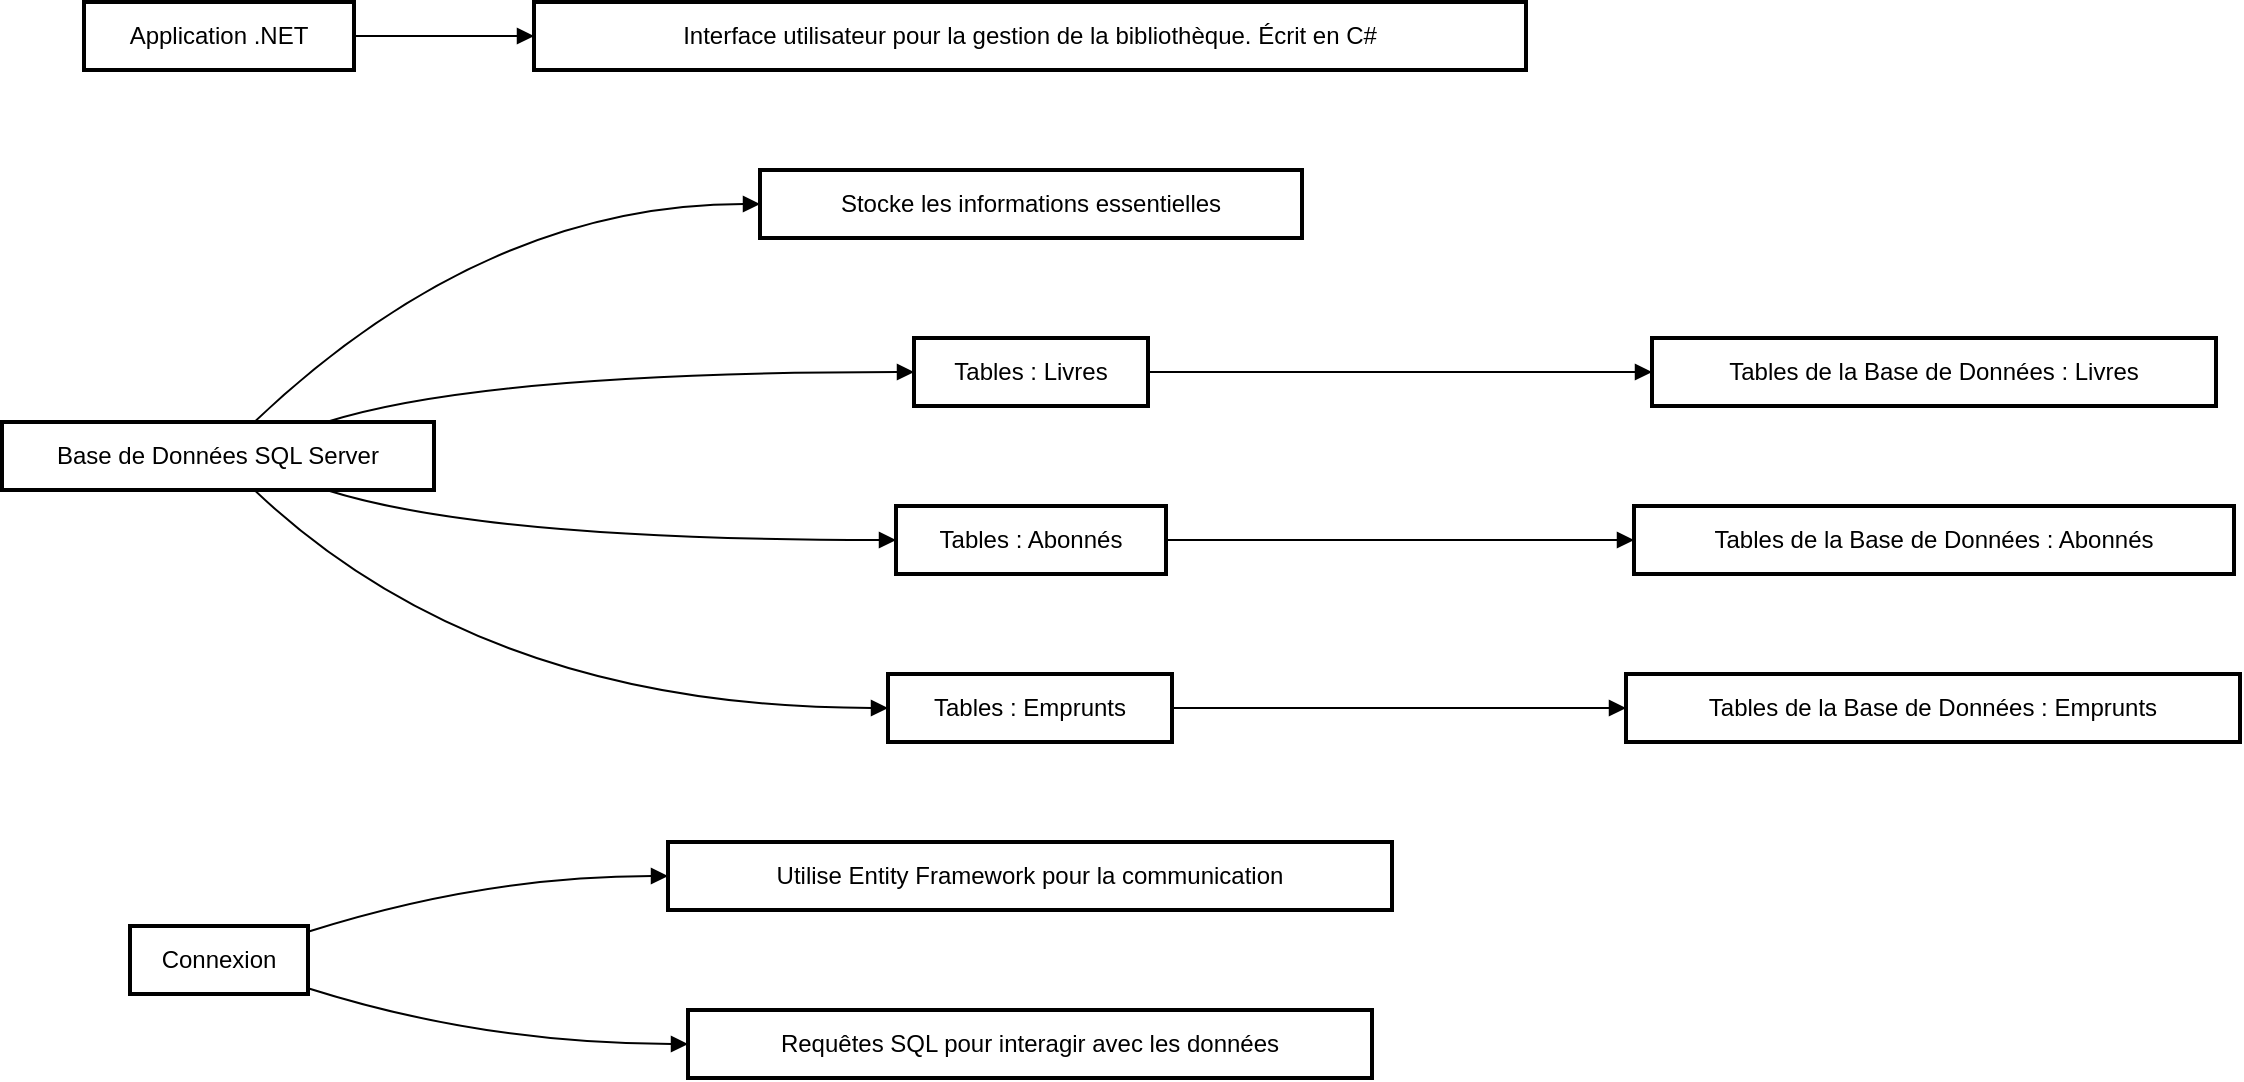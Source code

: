 <mxfile version="22.1.11" type="github">
  <diagram name="Page-1" id="gDlD-2NmJC4Mcbx19QBE">
    <mxGraphModel>
      <root>
        <mxCell id="0" />
        <mxCell id="1" parent="0" />
        <mxCell id="2" value="Application .NET" style="whiteSpace=wrap;strokeWidth=2;" vertex="1" parent="1">
          <mxGeometry x="41" width="135" height="34" as="geometry" />
        </mxCell>
        <mxCell id="3" value="Interface utilisateur pour la gestion de la bibliothèque. Écrit en C#" style="whiteSpace=wrap;strokeWidth=2;" vertex="1" parent="1">
          <mxGeometry x="266" width="496" height="34" as="geometry" />
        </mxCell>
        <mxCell id="4" value="Base de Données SQL Server" style="whiteSpace=wrap;strokeWidth=2;" vertex="1" parent="1">
          <mxGeometry y="210" width="216" height="34" as="geometry" />
        </mxCell>
        <mxCell id="5" value="Stocke les informations essentielles" style="whiteSpace=wrap;strokeWidth=2;" vertex="1" parent="1">
          <mxGeometry x="379" y="84" width="271" height="34" as="geometry" />
        </mxCell>
        <mxCell id="6" value="Tables : Livres" style="whiteSpace=wrap;strokeWidth=2;" vertex="1" parent="1">
          <mxGeometry x="456" y="168" width="117" height="34" as="geometry" />
        </mxCell>
        <mxCell id="7" value="Tables : Abonnés" style="whiteSpace=wrap;strokeWidth=2;" vertex="1" parent="1">
          <mxGeometry x="447" y="252" width="135" height="34" as="geometry" />
        </mxCell>
        <mxCell id="8" value="Tables : Emprunts" style="whiteSpace=wrap;strokeWidth=2;" vertex="1" parent="1">
          <mxGeometry x="443" y="336" width="142" height="34" as="geometry" />
        </mxCell>
        <mxCell id="9" value="Connexion" style="whiteSpace=wrap;strokeWidth=2;" vertex="1" parent="1">
          <mxGeometry x="64" y="462" width="89" height="34" as="geometry" />
        </mxCell>
        <mxCell id="10" value="Utilise Entity Framework pour la communication" style="whiteSpace=wrap;strokeWidth=2;" vertex="1" parent="1">
          <mxGeometry x="333" y="420" width="362" height="34" as="geometry" />
        </mxCell>
        <mxCell id="11" value="Requêtes SQL pour interagir avec les données" style="whiteSpace=wrap;strokeWidth=2;" vertex="1" parent="1">
          <mxGeometry x="343" y="504" width="342" height="34" as="geometry" />
        </mxCell>
        <mxCell id="12" value="Tables de la Base de Données : Livres" style="whiteSpace=wrap;strokeWidth=2;" vertex="1" parent="1">
          <mxGeometry x="825" y="168" width="282" height="34" as="geometry" />
        </mxCell>
        <mxCell id="13" value="Tables de la Base de Données : Abonnés" style="whiteSpace=wrap;strokeWidth=2;" vertex="1" parent="1">
          <mxGeometry x="816" y="252" width="300" height="34" as="geometry" />
        </mxCell>
        <mxCell id="14" value="Tables de la Base de Données : Emprunts" style="whiteSpace=wrap;strokeWidth=2;" vertex="1" parent="1">
          <mxGeometry x="812" y="336" width="307" height="34" as="geometry" />
        </mxCell>
        <mxCell id="15" value="" style="curved=1;startArrow=none;endArrow=block;exitX=0.998;exitY=0.5;entryX=0.001;entryY=0.5;" edge="1" parent="1" source="2" target="3">
          <mxGeometry relative="1" as="geometry">
            <Array as="points" />
          </mxGeometry>
        </mxCell>
        <mxCell id="16" value="" style="curved=1;startArrow=none;endArrow=block;exitX=0.584;exitY=0;entryX=0.0;entryY=0.5;" edge="1" parent="1" source="4" target="5">
          <mxGeometry relative="1" as="geometry">
            <Array as="points">
              <mxPoint x="241" y="101" />
            </Array>
          </mxGeometry>
        </mxCell>
        <mxCell id="17" value="" style="curved=1;startArrow=none;endArrow=block;exitX=0.751;exitY=0;entryX=-0.001;entryY=0.5;" edge="1" parent="1" source="4" target="6">
          <mxGeometry relative="1" as="geometry">
            <Array as="points">
              <mxPoint x="241" y="185" />
            </Array>
          </mxGeometry>
        </mxCell>
        <mxCell id="18" value="" style="curved=1;startArrow=none;endArrow=block;exitX=0.751;exitY=1;entryX=0.0;entryY=0.5;" edge="1" parent="1" source="4" target="7">
          <mxGeometry relative="1" as="geometry">
            <Array as="points">
              <mxPoint x="241" y="269" />
            </Array>
          </mxGeometry>
        </mxCell>
        <mxCell id="19" value="" style="curved=1;startArrow=none;endArrow=block;exitX=0.584;exitY=1;entryX=0.001;entryY=0.5;" edge="1" parent="1" source="4" target="8">
          <mxGeometry relative="1" as="geometry">
            <Array as="points">
              <mxPoint x="241" y="353" />
            </Array>
          </mxGeometry>
        </mxCell>
        <mxCell id="20" value="" style="curved=1;startArrow=none;endArrow=block;exitX=0.999;exitY=0.086;entryX=0.0;entryY=0.5;" edge="1" parent="1" source="9" target="10">
          <mxGeometry relative="1" as="geometry">
            <Array as="points">
              <mxPoint x="241" y="437" />
            </Array>
          </mxGeometry>
        </mxCell>
        <mxCell id="21" value="" style="curved=1;startArrow=none;endArrow=block;exitX=0.999;exitY=0.914;entryX=0.001;entryY=0.5;" edge="1" parent="1" source="9" target="11">
          <mxGeometry relative="1" as="geometry">
            <Array as="points">
              <mxPoint x="241" y="521" />
            </Array>
          </mxGeometry>
        </mxCell>
        <mxCell id="22" value="" style="curved=1;startArrow=none;endArrow=block;exitX=0.999;exitY=0.5;entryX=-0.0;entryY=0.5;" edge="1" parent="1" source="6" target="12">
          <mxGeometry relative="1" as="geometry">
            <Array as="points" />
          </mxGeometry>
        </mxCell>
        <mxCell id="23" value="" style="curved=1;startArrow=none;endArrow=block;exitX=0.998;exitY=0.5;entryX=0.0;entryY=0.5;" edge="1" parent="1" source="7" target="13">
          <mxGeometry relative="1" as="geometry">
            <Array as="points" />
          </mxGeometry>
        </mxCell>
        <mxCell id="24" value="" style="curved=1;startArrow=none;endArrow=block;exitX=1.004;exitY=0.5;entryX=0.001;entryY=0.5;" edge="1" parent="1" source="8" target="14">
          <mxGeometry relative="1" as="geometry">
            <Array as="points" />
          </mxGeometry>
        </mxCell>
      </root>
    </mxGraphModel>
  </diagram>
</mxfile>
